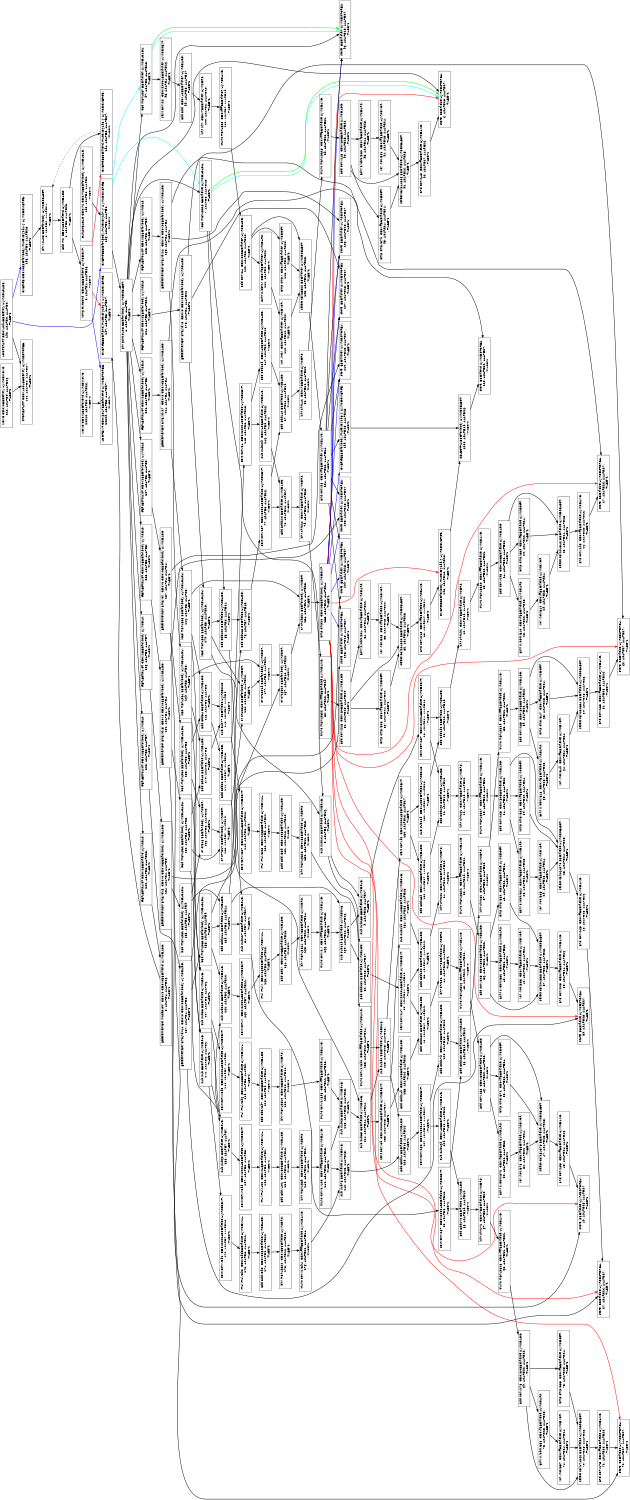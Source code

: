 digraph Region_18 {
	graph [ nslimit = "1000.0",
	orientation = landscape,
		center = true,
	page = "8.5,11",
	compound=true,
	size = "10,7.5" ] ;
"Op_192" [ fontname = "Helvetica" shape = box, color = black,  label = " LOOPSTART C=0x4094BB=entry HyIns=LOADB,
192, ASAP=0, ALAP=0,
, TILE=-1"]
"Op_211" [ fontname = "Helvetica" shape = box, color = black,  label = " STORESTART C=0x4094BB=entry HyIns=STOREB,
211, ASAP=1, ALAP=27,
, TILE=-1"]
"Op_212" [ fontname = "Helvetica" shape = box, color = black,  label = " MOVC C=0x0BB=entry HyIns=MOVC,
212, ASAP=0, ALAP=26,
, TILE=-1"]
"Op_0" [ fontname = "Helvetica" shape = box, color = black,  label = " phi i.0405 BB=for.body HyIns=SELECT,
0, ASAP=2, ALAP=24,
, TILE=-1"]
"Op_4" [ fontname = "Helvetica" shape = box, color = black,  label = " phi pSrc.0403 BB=for.body HyIns=SELECT,
4, ASAP=2, ALAP=2,
, TILE=-1"]
"Op_114" [ fontname = "Helvetica" shape = box, color = black,  label = " getelementptr arrayidx17  C=0x0 C=0x0BB=for.body HyIns=ADD,
114, ASAP=4, ALAP=4,
, TILE=-1"]
"Op_116" [ fontname = "Helvetica" shape = box, color = black,  label = " load manupa6 BB=for.body HyIns=LOADH,
116, ASAP=5, ALAP=5,
, TILE=-1"]
"Op_193" [ fontname = "Helvetica" shape = box, color = black,  label = " CMERGE C=0x0BB=for.body,mutex={194,} HyIns=CMERGE,
193, ASAP=1, ALAP=23,
, TILE=-1"]
"Op_195" [ fontname = "Helvetica" shape = box, color = black,  label = " OutLoopLOAD C=0x-1 C=0x-1BB=for.body HyIns=LOAD,
195, ASAP=0, ALAP=0,
, TILE=-1"]
"Op_196" [ fontname = "Helvetica" shape = box, color = black,  label = " CMERGEBB=for.body,mutex={197,} HyIns=CMERGE,
196, ASAP=1, ALAP=1,
, TILE=-1"]
"Op_198" [ fontname = "Helvetica" shape = box, color = black,  label = " CMERGEBB=for.body,mutex={199,} HyIns=CMERGE,
198, ASAP=18, ALAP=25,
, TILE=-1"]
"Op_199" [ fontname = "Helvetica" shape = box, color = black,  label = " CMERGEBB=for.body,mutex={198,} HyIns=CMERGE,
199, ASAP=13, ALAP=25,
, TILE=-1"]
"Op_154" [ fontname = "Helvetica" shape = box, color = black,  label = " or or19321 BB=for.body HyIns=OR,
154, ASAP=11, ALAP=23,
, TILE=-1"]
"Op_155" [ fontname = "Helvetica" shape = box, color = black,  label = " icmp cmp20  C=0x0BB=for.body HyIns=CMP,
155, ASAP=12, ALAP=24,
, TILE=-1"]
"Op_157" [ fontname = "Helvetica" shape = box, color = black,  label = " getelementptr arrayidx14  C=0x0 C=0x0BB=for.body HyIns=ADD,
157, ASAP=4, ALAP=8,
, TILE=-1"]
"Op_158" [ fontname = "Helvetica" shape = box, color = black,  label = " load manupa5 BB=for.body HyIns=LOADH,
158, ASAP=5, ALAP=9,
, TILE=-1"]
"Op_167" [ fontname = "Helvetica" shape = box, color = black,  label = " or or16320 BB=for.body HyIns=OR,
167, ASAP=10, ALAP=22,
, TILE=-1"]
"Op_168" [ fontname = "Helvetica" shape = box, color = black,  label = " getelementptr arrayidx11  C=0x0 C=0x0BB=for.body HyIns=ADD,
168, ASAP=4, ALAP=4,
, TILE=-1"]
"Op_169" [ fontname = "Helvetica" shape = box, color = black,  label = " load manupa4 BB=for.body HyIns=LOADH,
169, ASAP=5, ALAP=5,
, TILE=-1"]
"Op_177" [ fontname = "Helvetica" shape = box, color = black,  label = " or or13319 BB=for.body HyIns=OR,
177, ASAP=9, ALAP=21,
, TILE=-1"]
"Op_178" [ fontname = "Helvetica" shape = box, color = black,  label = " getelementptr arrayidx8  C=0x0 C=0x0BB=for.body HyIns=ADD,
178, ASAP=4, ALAP=12,
, TILE=-1"]
"Op_179" [ fontname = "Helvetica" shape = box, color = black,  label = " load manupa3 BB=for.body HyIns=LOADH,
179, ASAP=5, ALAP=13,
, TILE=-1"]
"Op_180" [ fontname = "Helvetica" shape = box, color = black,  label = " or or10318 BB=for.body HyIns=OR,
180, ASAP=8, ALAP=20,
, TILE=-1"]
"Op_181" [ fontname = "Helvetica" shape = box, color = black,  label = " getelementptr arrayidx5  C=0x0 C=0x0BB=for.body HyIns=ADD,
181, ASAP=4, ALAP=4,
, TILE=-1"]
"Op_182" [ fontname = "Helvetica" shape = box, color = black,  label = " load manupa2 BB=for.body HyIns=LOADH,
182, ASAP=5, ALAP=5,
, TILE=-1"]
"Op_183" [ fontname = "Helvetica" shape = box, color = black,  label = " or or7317 BB=for.body HyIns=OR,
183, ASAP=7, ALAP=19,
, TILE=-1"]
"Op_184" [ fontname = "Helvetica" shape = box, color = black,  label = " getelementptr arrayidx3  C=0x0 C=0x0BB=for.body HyIns=ADD,
184, ASAP=4, ALAP=8,
, TILE=-1"]
"Op_185" [ fontname = "Helvetica" shape = box, color = black,  label = " load manupa1 BB=for.body HyIns=LOADH,
185, ASAP=5, ALAP=9,
, TILE=-1"]
"Op_186" [ fontname = "Helvetica" shape = box, color = black,  label = " or or316 BB=for.body HyIns=OR,
186, ASAP=6, ALAP=18,
, TILE=-1"]
"Op_187" [ fontname = "Helvetica" shape = box, color = black,  label = " getelementptr arrayidx  C=0x0 C=0x0BB=for.body HyIns=ADD,
187, ASAP=4, ALAP=4,
, TILE=-1"]
"Op_188" [ fontname = "Helvetica" shape = box, color = black,  label = " load manupa0 BB=for.body HyIns=LOADH,
188, ASAP=5, ALAP=5,
, TILE=-1"]
"Op_201" [ fontname = "Helvetica" shape = box, color = black,  label = " GEPLEFTSHIFT C=0x1BB=for.body HyIns=LS,
201, ASAP=3, ALAP=3,
, TILE=-1"]
"Op_202" [ fontname = "Helvetica" shape = box, color = black,  label = " GEPLEFTSHIFT C=0x1BB=for.body HyIns=LS,
202, ASAP=3, ALAP=7,
, TILE=-1"]
"Op_203" [ fontname = "Helvetica" shape = box, color = black,  label = " GEPLEFTSHIFT C=0x1BB=for.body HyIns=LS,
203, ASAP=3, ALAP=3,
, TILE=-1"]
"Op_204" [ fontname = "Helvetica" shape = box, color = black,  label = " GEPLEFTSHIFT C=0x1BB=for.body HyIns=LS,
204, ASAP=3, ALAP=11,
, TILE=-1"]
"Op_205" [ fontname = "Helvetica" shape = box, color = black,  label = " GEPLEFTSHIFT C=0x1BB=for.body HyIns=LS,
205, ASAP=3, ALAP=3,
, TILE=-1"]
"Op_206" [ fontname = "Helvetica" shape = box, color = black,  label = " GEPLEFTSHIFT C=0x1BB=for.body HyIns=LS,
206, ASAP=3, ALAP=7,
, TILE=-1"]
"Op_207" [ fontname = "Helvetica" shape = box, color = black,  label = " GEPLEFTSHIFT C=0x1BB=for.body HyIns=LS,
207, ASAP=3, ALAP=3,
, TILE=-1"]
"Op_1208" [ fontname = "Helvetica" shape = box, color = black,  label = " SELECTPHIBB=for.body HyIns=SELECT,
1208, ASAP=19, ALAP=26,
, TILE=-1"]
"Op_96" [ fontname = "Helvetica" shape = box, color = black,  label = " store  BB=if.then HyIns=STOREH,
96, ASAP=13, ALAP=27,
, TILE=-1"]
"Op_97" [ fontname = "Helvetica" shape = box, color = black,  label = " load manupa7 BB=if.then HyIns=LOADH,
97, ASAP=3, ALAP=15,
, TILE=-1"]
"Op_98" [ fontname = "Helvetica" shape = box, color = black,  label = " sext conv22  C=0x20004BB=if.then HyIns=SEXT,
98, ASAP=4, ALAP=16,
, TILE=-1"]
"Op_99" [ fontname = "Helvetica" shape = box, color = black,  label = " add add  C=0x40BB=if.then HyIns=ADD,
99, ASAP=5, ALAP=17,
, TILE=-1"]
"Op_100" [ fontname = "Helvetica" shape = box, color = black,  label = " lshr shr  C=0x7BB=if.then HyIns=RS,
100, ASAP=6, ALAP=18,
, TILE=-1"]
"Op_101" [ fontname = "Helvetica" shape = box, color = black,  label = " trunc manupa8  C=0xffffBB=if.then HyIns=AND,
101, ASAP=7, ALAP=19,
, TILE=-1"]
"Op_102" [ fontname = "Helvetica" shape = box, color = black,  label = " add conv24  C=0x80BB=if.then HyIns=ADD,
102, ASAP=8, ALAP=20,
, TILE=-1"]
"Op_103" [ fontname = "Helvetica" shape = box, color = black,  label = " select call25322 BB=if.then HyIns=SELECT,
103, ASAP=11, ALAP=23,
, TILE=-1"]
"Op_104" [ fontname = "Helvetica" shape = box, color = black,  label = " and conv26  C=0xffBB=if.then HyIns=AND,
104, ASAP=12, ALAP=24,
, TILE=-1"]
"Op_105" [ fontname = "Helvetica" shape = box, color = black,  label = " store  BB=if.then HyIns=STOREH,
105, ASAP=13, ALAP=27,
, TILE=-1"]
"Op_106" [ fontname = "Helvetica" shape = box, color = black,  label = " store  BB=if.then HyIns=STOREH,
106, ASAP=13, ALAP=27,
, TILE=-1"]
"Op_107" [ fontname = "Helvetica" shape = box, color = black,  label = " store  BB=if.then HyIns=STOREH,
107, ASAP=13, ALAP=27,
, TILE=-1"]
"Op_108" [ fontname = "Helvetica" shape = box, color = black,  label = " store  BB=if.then HyIns=STOREH,
108, ASAP=13, ALAP=27,
, TILE=-1"]
"Op_109" [ fontname = "Helvetica" shape = box, color = black,  label = " store  BB=if.then HyIns=STOREH,
109, ASAP=13, ALAP=27,
, TILE=-1"]
"Op_110" [ fontname = "Helvetica" shape = box, color = black,  label = " store  BB=if.then HyIns=STOREH,
110, ASAP=13, ALAP=27,
, TILE=-1"]
"Op_111" [ fontname = "Helvetica" shape = box, color = black,  label = " ashr s.lobit.i  C=0xfBB=if.then HyIns=ARS,
111, ASAP=9, ALAP=21,
, TILE=-1"]
"Op_112" [ fontname = "Helvetica" shape = box, color = black,  label = " xor .not.i  C=0xffBB=if.then HyIns=XOR,
112, ASAP=10, ALAP=22,
, TILE=-1"]
"Op_113" [ fontname = "Helvetica" shape = box, color = black,  label = " icmp cmp.i  C=0xffBB=if.then HyIns=CGT,
113, ASAP=9, ALAP=22,
, TILE=-1"]
"Op_6" [ fontname = "Helvetica" shape = box, color = black,  label = " store  BB=if.else HyIns=STOREH,
6, ASAP=18, ALAP=27,
, TILE=-1"]
"Op_7" [ fontname = "Helvetica" shape = box, color = black,  label = " load manupa13 BB=if.else HyIns=LOADH,
7, ASAP=3, ALAP=13,
, TILE=-1"]
"Op_8" [ fontname = "Helvetica" shape = box, color = black,  label = " sub sub104 BB=if.else HyIns=SUB,
8, ASAP=6, ALAP=16,
, TILE=-1"]
"Op_9" [ fontname = "Helvetica" shape = box, color = black,  label = " sub sub135 BB=if.else HyIns=SUB,
9, ASAP=13, ALAP=17,
, TILE=-1"]
"Op_10" [ fontname = "Helvetica" shape = box, color = black,  label = " sext conv157  C=0x20004BB=if.else HyIns=SEXT,
10, ASAP=14, ALAP=18,
, TILE=-1"]
"Op_11" [ fontname = "Helvetica" shape = box, color = black,  label = " add add190 BB=if.else HyIns=ADD,
11, ASAP=18, ALAP=19,
, TILE=-1"]
"Op_12" [ fontname = "Helvetica" shape = box, color = black,  label = " lshr shr191  C=0x7BB=if.else HyIns=RS,
12, ASAP=19, ALAP=20,
, TILE=-1"]
"Op_13" [ fontname = "Helvetica" shape = box, color = black,  label = " trunc manupa20  C=0xffffBB=if.else HyIns=AND,
13, ASAP=20, ALAP=21,
, TILE=-1"]
"Op_14" [ fontname = "Helvetica" shape = box, color = black,  label = " add conv193  C=0x80BB=if.else HyIns=ADD,
14, ASAP=21, ALAP=22,
, TILE=-1"]
"Op_15" [ fontname = "Helvetica" shape = box, color = black,  label = " select call194346 BB=if.else HyIns=SELECT,
15, ASAP=24, ALAP=25,
, TILE=-1"]
"Op_16" [ fontname = "Helvetica" shape = box, color = black,  label = " and conv195  C=0xffBB=if.else HyIns=AND,
16, ASAP=25, ALAP=26,
, TILE=-1"]
"Op_17" [ fontname = "Helvetica" shape = box, color = black,  label = " store  BB=if.else HyIns=STOREH,
17, ASAP=26, ALAP=27,
, TILE=-1"]
"Op_18" [ fontname = "Helvetica" shape = box, color = black,  label = " ashr s.lobit.i340  C=0xfBB=if.else HyIns=ARS,
18, ASAP=22, ALAP=23,
, TILE=-1"]
"Op_19" [ fontname = "Helvetica" shape = box, color = black,  label = " xor .not.i341  C=0xffBB=if.else HyIns=XOR,
19, ASAP=23, ALAP=24,
, TILE=-1"]
"Op_20" [ fontname = "Helvetica" shape = box, color = black,  label = " icmp cmp.i339  C=0xffBB=if.else HyIns=CGT,
20, ASAP=22, ALAP=24,
, TILE=-1"]
"Op_40" [ fontname = "Helvetica" shape = box, color = black,  label = " ashr s.lobit.i332  C=0xfBB=if.else HyIns=ARS,
40, ASAP=21, ALAP=23,
, TILE=-1"]
"Op_21" [ fontname = "Helvetica" shape = box, color = black,  label = " add add160 BB=if.else HyIns=ADD,
21, ASAP=18, ALAP=19,
, TILE=-1"]
"Op_22" [ fontname = "Helvetica" shape = box, color = black,  label = " lshr shr161  C=0x7BB=if.else HyIns=RS,
22, ASAP=19, ALAP=20,
, TILE=-1"]
"Op_23" [ fontname = "Helvetica" shape = box, color = black,  label = " trunc manupa17  C=0xffffBB=if.else HyIns=AND,
23, ASAP=20, ALAP=21,
, TILE=-1"]
"Op_24" [ fontname = "Helvetica" shape = box, color = black,  label = " add conv163  C=0x80BB=if.else HyIns=ADD,
24, ASAP=21, ALAP=22,
, TILE=-1"]
"Op_25" [ fontname = "Helvetica" shape = box, color = black,  label = " select call164370 BB=if.else HyIns=SELECT,
25, ASAP=24, ALAP=25,
, TILE=-1"]
"Op_26" [ fontname = "Helvetica" shape = box, color = black,  label = " and conv165  C=0xffBB=if.else HyIns=AND,
26, ASAP=25, ALAP=26,
, TILE=-1"]
"Op_27" [ fontname = "Helvetica" shape = box, color = black,  label = " store  BB=if.else HyIns=STOREH,
27, ASAP=26, ALAP=27,
, TILE=-1"]
"Op_28" [ fontname = "Helvetica" shape = box, color = black,  label = " ashr s.lobit.i364  C=0xfBB=if.else HyIns=ARS,
28, ASAP=22, ALAP=23,
, TILE=-1"]
"Op_29" [ fontname = "Helvetica" shape = box, color = black,  label = " xor .not.i365  C=0xffBB=if.else HyIns=XOR,
29, ASAP=23, ALAP=24,
, TILE=-1"]
"Op_30" [ fontname = "Helvetica" shape = box, color = black,  label = " icmp cmp.i363  C=0xffBB=if.else HyIns=CGT,
30, ASAP=22, ALAP=24,
, TILE=-1"]
"Op_31" [ fontname = "Helvetica" shape = box, color = black,  label = " add add131 BB=if.else HyIns=ADD,
31, ASAP=13, ALAP=17,
, TILE=-1"]
"Op_32" [ fontname = "Helvetica" shape = box, color = black,  label = " sext conv147  C=0x20004BB=if.else HyIns=SEXT,
32, ASAP=14, ALAP=18,
, TILE=-1"]
"Op_33" [ fontname = "Helvetica" shape = box, color = black,  label = " add add200 BB=if.else HyIns=ADD,
33, ASAP=17, ALAP=19,
, TILE=-1"]
"Op_34" [ fontname = "Helvetica" shape = box, color = black,  label = " lshr shr201  C=0x7BB=if.else HyIns=RS,
34, ASAP=18, ALAP=20,
, TILE=-1"]
"Op_35" [ fontname = "Helvetica" shape = box, color = black,  label = " trunc manupa21  C=0xffffBB=if.else HyIns=AND,
35, ASAP=19, ALAP=21,
, TILE=-1"]
"Op_36" [ fontname = "Helvetica" shape = box, color = black,  label = " add conv203  C=0x80BB=if.else HyIns=ADD,
36, ASAP=20, ALAP=22,
, TILE=-1"]
"Op_37" [ fontname = "Helvetica" shape = box, color = black,  label = " select call204338 BB=if.else HyIns=SELECT,
37, ASAP=23, ALAP=25,
, TILE=-1"]
"Op_38" [ fontname = "Helvetica" shape = box, color = black,  label = " and conv205  C=0xffBB=if.else HyIns=AND,
38, ASAP=24, ALAP=26,
, TILE=-1"]
"Op_39" [ fontname = "Helvetica" shape = box, color = black,  label = " store  BB=if.else HyIns=STOREH,
39, ASAP=25, ALAP=27,
, TILE=-1"]
"Op_66" [ fontname = "Helvetica" shape = box, color = black,  label = " add add170 BB=if.else HyIns=ADD,
66, ASAP=19, ALAP=19,
, TILE=-1"]
"Op_67" [ fontname = "Helvetica" shape = box, color = black,  label = " lshr shr171  C=0x7BB=if.else HyIns=RS,
67, ASAP=20, ALAP=20,
, TILE=-1"]
"Op_68" [ fontname = "Helvetica" shape = box, color = black,  label = " trunc manupa18  C=0xffffBB=if.else HyIns=AND,
68, ASAP=21, ALAP=21,
, TILE=-1"]
"Op_41" [ fontname = "Helvetica" shape = box, color = black,  label = " xor .not.i333  C=0xffBB=if.else HyIns=XOR,
41, ASAP=22, ALAP=24,
, TILE=-1"]
"Op_42" [ fontname = "Helvetica" shape = box, color = black,  label = " icmp cmp.i331  C=0xffBB=if.else HyIns=CGT,
42, ASAP=21, ALAP=24,
, TILE=-1"]
"Op_43" [ fontname = "Helvetica" shape = box, color = black,  label = " add add150 BB=if.else HyIns=ADD,
43, ASAP=17, ALAP=19,
, TILE=-1"]
"Op_44" [ fontname = "Helvetica" shape = box, color = black,  label = " lshr shr151  C=0x7BB=if.else HyIns=RS,
44, ASAP=18, ALAP=20,
, TILE=-1"]
"Op_45" [ fontname = "Helvetica" shape = box, color = black,  label = " trunc manupa16  C=0xffffBB=if.else HyIns=AND,
45, ASAP=19, ALAP=21,
, TILE=-1"]
"Op_46" [ fontname = "Helvetica" shape = box, color = black,  label = " add conv153  C=0x80BB=if.else HyIns=ADD,
46, ASAP=20, ALAP=22,
, TILE=-1"]
"Op_47" [ fontname = "Helvetica" shape = box, color = black,  label = " select call154378 BB=if.else HyIns=SELECT,
47, ASAP=23, ALAP=25,
, TILE=-1"]
"Op_48" [ fontname = "Helvetica" shape = box, color = black,  label = " and conv155  C=0xffBB=if.else HyIns=AND,
48, ASAP=24, ALAP=26,
, TILE=-1"]
"Op_49" [ fontname = "Helvetica" shape = box, color = black,  label = " store  BB=if.else HyIns=STOREH,
49, ASAP=25, ALAP=27,
, TILE=-1"]
"Op_50" [ fontname = "Helvetica" shape = box, color = black,  label = " ashr s.lobit.i372  C=0xfBB=if.else HyIns=ARS,
50, ASAP=21, ALAP=23,
, TILE=-1"]
"Op_51" [ fontname = "Helvetica" shape = box, color = black,  label = " xor .not.i373  C=0xffBB=if.else HyIns=XOR,
51, ASAP=22, ALAP=24,
, TILE=-1"]
"Op_52" [ fontname = "Helvetica" shape = box, color = black,  label = " icmp cmp.i371  C=0xffBB=if.else HyIns=CGT,
52, ASAP=21, ALAP=24,
, TILE=-1"]
"Op_53" [ fontname = "Helvetica" shape = box, color = black,  label = " add add100 BB=if.else HyIns=ADD,
53, ASAP=6, ALAP=14,
, TILE=-1"]
"Op_54" [ fontname = "Helvetica" shape = box, color = black,  label = " sub sub127 BB=if.else HyIns=SUB,
54, ASAP=7, ALAP=17,
, TILE=-1"]
"Op_55" [ fontname = "Helvetica" shape = box, color = black,  label = " sext conv167  C=0x20004BB=if.else HyIns=SEXT,
55, ASAP=8, ALAP=18,
, TILE=-1"]
"Op_56" [ fontname = "Helvetica" shape = box, color = black,  label = " add add180 BB=if.else HyIns=ADD,
56, ASAP=19, ALAP=19,
, TILE=-1"]
"Op_57" [ fontname = "Helvetica" shape = box, color = black,  label = " lshr shr181  C=0x7BB=if.else HyIns=RS,
57, ASAP=20, ALAP=20,
, TILE=-1"]
"Op_58" [ fontname = "Helvetica" shape = box, color = black,  label = " trunc manupa19  C=0xffffBB=if.else HyIns=AND,
58, ASAP=21, ALAP=21,
, TILE=-1"]
"Op_59" [ fontname = "Helvetica" shape = box, color = black,  label = " add conv183  C=0x80BB=if.else HyIns=ADD,
59, ASAP=22, ALAP=22,
, TILE=-1"]
"Op_60" [ fontname = "Helvetica" shape = box, color = black,  label = " select call184354 BB=if.else HyIns=SELECT,
60, ASAP=25, ALAP=25,
, TILE=-1"]
"Op_61" [ fontname = "Helvetica" shape = box, color = black,  label = " and conv185  C=0xffBB=if.else HyIns=AND,
61, ASAP=26, ALAP=26,
, TILE=-1"]
"Op_62" [ fontname = "Helvetica" shape = box, color = black,  label = " store  BB=if.else HyIns=STOREH,
62, ASAP=27, ALAP=27,
, TILE=-1"]
"Op_63" [ fontname = "Helvetica" shape = box, color = black,  label = " ashr s.lobit.i348  C=0xfBB=if.else HyIns=ARS,
63, ASAP=23, ALAP=23,
, TILE=-1"]
"Op_64" [ fontname = "Helvetica" shape = box, color = black,  label = " xor .not.i349  C=0xffBB=if.else HyIns=XOR,
64, ASAP=24, ALAP=24,
, TILE=-1"]
"Op_65" [ fontname = "Helvetica" shape = box, color = black,  label = " icmp cmp.i347  C=0xffBB=if.else HyIns=CGT,
65, ASAP=23, ALAP=24,
, TILE=-1"]
"Op_117" [ fontname = "Helvetica" shape = box, color = black,  label = " sub sub58 BB=if.else HyIns=SUB,
117, ASAP=6, ALAP=6,
, TILE=-1"]
"Op_118" [ fontname = "Helvetica" shape = box, color = black,  label = " sext conv.i395  C=0x20004BB=if.else HyIns=SEXT,
118, ASAP=7, ALAP=8,
, TILE=-1"]
"Op_119" [ fontname = "Helvetica" shape = box, color = black,  label = " mul mul.i396  C=0x115BB=if.else HyIns=MUL,
119, ASAP=8, ALAP=9,
, TILE=-1"]
"Op_69" [ fontname = "Helvetica" shape = box, color = black,  label = " add conv173  C=0x80BB=if.else HyIns=ADD,
69, ASAP=22, ALAP=22,
, TILE=-1"]
"Op_70" [ fontname = "Helvetica" shape = box, color = black,  label = " select call174362 BB=if.else HyIns=SELECT,
70, ASAP=25, ALAP=25,
, TILE=-1"]
"Op_71" [ fontname = "Helvetica" shape = box, color = black,  label = " and conv175  C=0xffBB=if.else HyIns=AND,
71, ASAP=26, ALAP=26,
, TILE=-1"]
"Op_72" [ fontname = "Helvetica" shape = box, color = black,  label = " store  BB=if.else HyIns=STOREH,
72, ASAP=27, ALAP=27,
, TILE=-1"]
"Op_73" [ fontname = "Helvetica" shape = box, color = black,  label = " ashr s.lobit.i356  C=0xfBB=if.else HyIns=ARS,
73, ASAP=23, ALAP=23,
, TILE=-1"]
"Op_74" [ fontname = "Helvetica" shape = box, color = black,  label = " xor .not.i357  C=0xffBB=if.else HyIns=XOR,
74, ASAP=24, ALAP=24,
, TILE=-1"]
"Op_75" [ fontname = "Helvetica" shape = box, color = black,  label = " icmp cmp.i355  C=0xffBB=if.else HyIns=CGT,
75, ASAP=23, ALAP=24,
, TILE=-1"]
"Op_76" [ fontname = "Helvetica" shape = box, color = black,  label = " add add123 BB=if.else HyIns=ADD,
76, ASAP=7, ALAP=15,
, TILE=-1"]
"Op_77" [ fontname = "Helvetica" shape = box, color = black,  label = " sext conv137  C=0x20004BB=if.else HyIns=SEXT,
77, ASAP=8, ALAP=16,
, TILE=-1"]
"Op_78" [ fontname = "Helvetica" shape = box, color = black,  label = " add add210 BB=if.else HyIns=ADD,
78, ASAP=10, ALAP=17,
, TILE=-1"]
"Op_79" [ fontname = "Helvetica" shape = box, color = black,  label = " lshr shr211  C=0x7BB=if.else HyIns=RS,
79, ASAP=11, ALAP=18,
, TILE=-1"]
"Op_80" [ fontname = "Helvetica" shape = box, color = black,  label = " trunc manupa22  C=0xffffBB=if.else HyIns=AND,
80, ASAP=12, ALAP=19,
, TILE=-1"]
"Op_81" [ fontname = "Helvetica" shape = box, color = black,  label = " add conv213  C=0x80BB=if.else HyIns=ADD,
81, ASAP=13, ALAP=20,
, TILE=-1"]
"Op_82" [ fontname = "Helvetica" shape = box, color = black,  label = " select call214330 BB=if.else HyIns=SELECT,
82, ASAP=16, ALAP=23,
, TILE=-1"]
"Op_83" [ fontname = "Helvetica" shape = box, color = black,  label = " and conv215  C=0xffBB=if.else HyIns=AND,
83, ASAP=17, ALAP=24,
, TILE=-1"]
"Op_84" [ fontname = "Helvetica" shape = box, color = black,  label = " ashr s.lobit.i324  C=0xfBB=if.else HyIns=ARS,
84, ASAP=14, ALAP=21,
, TILE=-1"]
"Op_85" [ fontname = "Helvetica" shape = box, color = black,  label = " xor .not.i325  C=0xffBB=if.else HyIns=XOR,
85, ASAP=15, ALAP=22,
, TILE=-1"]
"Op_86" [ fontname = "Helvetica" shape = box, color = black,  label = " icmp cmp.i323  C=0xffBB=if.else HyIns=CGT,
86, ASAP=14, ALAP=22,
, TILE=-1"]
"Op_87" [ fontname = "Helvetica" shape = box, color = black,  label = " add add140 BB=if.else HyIns=ADD,
87, ASAP=10, ALAP=19,
, TILE=-1"]
"Op_88" [ fontname = "Helvetica" shape = box, color = black,  label = " lshr shr141  C=0x7BB=if.else HyIns=RS,
88, ASAP=11, ALAP=20,
, TILE=-1"]
"Op_89" [ fontname = "Helvetica" shape = box, color = black,  label = " trunc manupa15  C=0xffffBB=if.else HyIns=AND,
89, ASAP=12, ALAP=21,
, TILE=-1"]
"Op_90" [ fontname = "Helvetica" shape = box, color = black,  label = " add conv143  C=0x80BB=if.else HyIns=ADD,
90, ASAP=13, ALAP=22,
, TILE=-1"]
"Op_91" [ fontname = "Helvetica" shape = box, color = black,  label = " select call144386 BB=if.else HyIns=SELECT,
91, ASAP=16, ALAP=25,
, TILE=-1"]
"Op_92" [ fontname = "Helvetica" shape = box, color = black,  label = " and conv145  C=0xffBB=if.else HyIns=AND,
92, ASAP=17, ALAP=26,
, TILE=-1"]
"Op_93" [ fontname = "Helvetica" shape = box, color = black,  label = " ashr s.lobit.i380  C=0xfBB=if.else HyIns=ARS,
93, ASAP=14, ALAP=23,
, TILE=-1"]
"Op_94" [ fontname = "Helvetica" shape = box, color = black,  label = " xor .not.i381  C=0xffBB=if.else HyIns=XOR,
94, ASAP=15, ALAP=24,
, TILE=-1"]
"Op_95" [ fontname = "Helvetica" shape = box, color = black,  label = " icmp cmp.i379  C=0xffBB=if.else HyIns=CGT,
95, ASAP=14, ALAP=24,
, TILE=-1"]
"Op_120" [ fontname = "Helvetica" shape = box, color = black,  label = " add add.i397  C=0x80BB=if.else HyIns=ADD,
120, ASAP=9, ALAP=10,
, TILE=-1"]
"Op_121" [ fontname = "Helvetica" shape = box, color = black,  label = " lshr manupa10  C=0x8BB=if.else HyIns=RS,
121, ASAP=10, ALAP=11,
, TILE=-1"]
"Op_122" [ fontname = "Helvetica" shape = box, color = black,  label = " trunc conv1.i398  C=0xffffBB=if.else HyIns=AND,
122, ASAP=11, ALAP=12,
, TILE=-1"]
"Op_123" [ fontname = "Helvetica" shape = box, color = black,  label = " sub sub68 BB=if.else HyIns=SUB,
123, ASAP=13, ALAP=13,
, TILE=-1"]
"Op_124" [ fontname = "Helvetica" shape = box, color = black,  label = " sub sub85 BB=if.else HyIns=SUB,
124, ASAP=14, ALAP=14,
, TILE=-1"]
"Op_125" [ fontname = "Helvetica" shape = box, color = black,  label = " sub sub90 BB=if.else HyIns=SUB,
125, ASAP=15, ALAP=15,
, TILE=-1"]
"Op_126" [ fontname = "Helvetica" shape = box, color = black,  label = " add add94 BB=if.else HyIns=ADD,
126, ASAP=16, ALAP=16,
, TILE=-1"]
"Op_127" [ fontname = "Helvetica" shape = box, color = black,  label = " sext conv168  C=0x20004BB=if.else HyIns=SEXT,
127, ASAP=17, ALAP=17,
, TILE=-1"]
"Op_128" [ fontname = "Helvetica" shape = box, color = black,  label = " add add179  C=0x40BB=if.else HyIns=ADD,
128, ASAP=18, ALAP=18,
, TILE=-1"]
"Op_129" [ fontname = "Helvetica" shape = box, color = black,  label = " sub sub169  C=0x40BB=if.else HyIns=SUB,
129, ASAP=18, ALAP=18,
, TILE=-1"]
"Op_130" [ fontname = "Helvetica" shape = box, color = black,  label = " sext conv92  C=0x20004BB=if.else HyIns=SEXT,
130, ASAP=16, ALAP=17,
, TILE=-1"]
"Op_131" [ fontname = "Helvetica" shape = box, color = black,  label = " sub sub189  C=0x40BB=if.else HyIns=SUB,
131, ASAP=17, ALAP=18,
, TILE=-1"]
"Op_132" [ fontname = "Helvetica" shape = box, color = black,  label = " add add159  C=0x40BB=if.else HyIns=ADD,
132, ASAP=17, ALAP=18,
, TILE=-1"]
"Op_133" [ fontname = "Helvetica" shape = box, color = black,  label = " sext conv89  C=0x20004BB=if.else HyIns=SEXT,
133, ASAP=15, ALAP=17,
, TILE=-1"]
"Op_134" [ fontname = "Helvetica" shape = box, color = black,  label = " sub sub199  C=0x40BB=if.else HyIns=SUB,
134, ASAP=16, ALAP=18,
, TILE=-1"]
"Op_135" [ fontname = "Helvetica" shape = box, color = black,  label = " add add149  C=0x40BB=if.else HyIns=ADD,
135, ASAP=16, ALAP=18,
, TILE=-1"]
"Op_136" [ fontname = "Helvetica" shape = box, color = black,  label = " sub sub62 BB=if.else HyIns=SUB,
136, ASAP=7, ALAP=7,
, TILE=-1"]
"Op_137" [ fontname = "Helvetica" shape = box, color = black,  label = " sext conv.i399  C=0x20004BB=if.else HyIns=SEXT,
137, ASAP=8, ALAP=8,
, TILE=-1"]
"Op_138" [ fontname = "Helvetica" shape = box, color = black,  label = " mul mul.i400  C=0xc4BB=if.else HyIns=MUL,
138, ASAP=9, ALAP=9,
, TILE=-1"]
"Op_139" [ fontname = "Helvetica" shape = box, color = black,  label = " add add.i401  C=0x80BB=if.else HyIns=ADD,
139, ASAP=10, ALAP=10,
, TILE=-1"]
"Op_140" [ fontname = "Helvetica" shape = box, color = black,  label = " lshr manupa9  C=0x8BB=if.else HyIns=RS,
140, ASAP=11, ALAP=11,
, TILE=-1"]
"Op_141" [ fontname = "Helvetica" shape = box, color = black,  label = " trunc conv1.i402  C=0xffffBB=if.else HyIns=AND,
141, ASAP=12, ALAP=12,
, TILE=-1"]
"Op_142" [ fontname = "Helvetica" shape = box, color = black,  label = " sub sub73 BB=if.else HyIns=SUB,
142, ASAP=13, ALAP=15,
, TILE=-1"]
"Op_143" [ fontname = "Helvetica" shape = box, color = black,  label = " add add54 BB=if.else HyIns=ADD,
143, ASAP=6, ALAP=8,
, TILE=-1"]
"Op_144" [ fontname = "Helvetica" shape = box, color = black,  label = " add add81 BB=if.else HyIns=ADD,
144, ASAP=7, ALAP=13,
, TILE=-1"]
"Op_145" [ fontname = "Helvetica" shape = box, color = black,  label = " sext conv84  C=0x20004BB=if.else HyIns=SEXT,
145, ASAP=8, ALAP=15,
, TILE=-1"]
"Op_146" [ fontname = "Helvetica" shape = box, color = black,  label = " sub sub209  C=0x40BB=if.else HyIns=SUB,
146, ASAP=9, ALAP=16,
, TILE=-1"]
"Op_147" [ fontname = "Helvetica" shape = box, color = black,  label = " add add139  C=0x40BB=if.else HyIns=ADD,
147, ASAP=9, ALAP=18,
, TILE=-1"]
"Op_148" [ fontname = "Helvetica" shape = box, color = black,  label = " sub sub77 BB=if.else HyIns=SUB,
148, ASAP=7, ALAP=9,
, TILE=-1"]
"Op_149" [ fontname = "Helvetica" shape = box, color = black,  label = " sext conv.i387  C=0x20004BB=if.else HyIns=SEXT,
149, ASAP=8, ALAP=10,
, TILE=-1"]
"Op_150" [ fontname = "Helvetica" shape = box, color = black,  label = " mul mul.i388  C=0x16aBB=if.else HyIns=MUL,
150, ASAP=9, ALAP=11,
, TILE=-1"]
"Op_151" [ fontname = "Helvetica" shape = box, color = black,  label = " add add.i389  C=0x80BB=if.else HyIns=ADD,
151, ASAP=10, ALAP=12,
, TILE=-1"]
"Op_152" [ fontname = "Helvetica" shape = box, color = black,  label = " lshr manupa12  C=0x8BB=if.else HyIns=RS,
152, ASAP=11, ALAP=13,
, TILE=-1"]
"Op_153" [ fontname = "Helvetica" shape = box, color = black,  label = " trunc conv1.i390  C=0xffffBB=if.else HyIns=AND,
153, ASAP=12, ALAP=14,
, TILE=-1"]
"Op_159" [ fontname = "Helvetica" shape = box, color = black,  label = " add add114 BB=if.else HyIns=ADD,
159, ASAP=6, ALAP=14,
, TILE=-1"]
"Op_160" [ fontname = "Helvetica" shape = box, color = black,  label = " sub sub119 BB=if.else HyIns=SUB,
160, ASAP=12, ALAP=16,
, TILE=-1"]
"Op_161" [ fontname = "Helvetica" shape = box, color = black,  label = " sub sub110 BB=if.else HyIns=SUB,
161, ASAP=6, ALAP=10,
, TILE=-1"]
"Op_162" [ fontname = "Helvetica" shape = box, color = black,  label = " sext conv.i  C=0x20004BB=if.else HyIns=SEXT,
162, ASAP=7, ALAP=11,
, TILE=-1"]
"Op_163" [ fontname = "Helvetica" shape = box, color = black,  label = " mul mul.i  C=0x16aBB=if.else HyIns=MUL,
163, ASAP=8, ALAP=12,
, TILE=-1"]
"Op_164" [ fontname = "Helvetica" shape = box, color = black,  label = " add add.i  C=0x80BB=if.else HyIns=ADD,
164, ASAP=9, ALAP=13,
, TILE=-1"]
"Op_165" [ fontname = "Helvetica" shape = box, color = black,  label = " lshr manupa14  C=0x8BB=if.else HyIns=RS,
165, ASAP=10, ALAP=14,
, TILE=-1"]
"Op_166" [ fontname = "Helvetica" shape = box, color = black,  label = " trunc conv1.i  C=0xffffBB=if.else HyIns=AND,
166, ASAP=11, ALAP=15,
, TILE=-1"]
"Op_170" [ fontname = "Helvetica" shape = box, color = black,  label = " add add48 BB=if.else HyIns=ADD,
170, ASAP=6, ALAP=8,
, TILE=-1"]
"Op_171" [ fontname = "Helvetica" shape = box, color = black,  label = " sub sub BB=if.else HyIns=SUB,
171, ASAP=6, ALAP=6,
, TILE=-1"]
"Op_172" [ fontname = "Helvetica" shape = box, color = black,  label = " sext conv.i391  C=0x20004BB=if.else HyIns=SEXT,
172, ASAP=7, ALAP=10,
, TILE=-1"]
"Op_173" [ fontname = "Helvetica" shape = box, color = black,  label = " mul mul.i392  C=0x29dBB=if.else HyIns=MUL,
173, ASAP=8, ALAP=11,
, TILE=-1"]
"Op_174" [ fontname = "Helvetica" shape = box, color = black,  label = " add add.i393  C=0x80BB=if.else HyIns=ADD,
174, ASAP=9, ALAP=12,
, TILE=-1"]
"Op_175" [ fontname = "Helvetica" shape = box, color = black,  label = " lshr manupa11  C=0x8BB=if.else HyIns=RS,
175, ASAP=10, ALAP=13,
, TILE=-1"]
"Op_176" [ fontname = "Helvetica" shape = box, color = black,  label = " trunc conv1.i394  C=0xffffBB=if.else HyIns=AND,
176, ASAP=11, ALAP=14,
, TILE=-1"]
"Op_1" [ fontname = "Helvetica" shape = box, color = black,  label = " add inc  C=0x1BB=if.end HyIns=ADD,
1, ASAP=3, ALAP=25,
, TILE=-1"]
"Op_2" [ fontname = "Helvetica" shape = box, color = black,  label = " icmp exitcond  C=0x8BB=if.end HyIns=CMP,
2, ASAP=4, ALAP=26,
, TILE=-1"]
"Op_5" [ fontname = "Helvetica" shape = box, color = black,  label = " getelementptr incdec.ptr  C=0x0 C=0x0BB=if.end HyIns=ADD,
5, ASAP=4, ALAP=26,
, TILE=-1"]
"Op_115" [ fontname = "Helvetica" shape = box, color = black,  label = " store  BB=if.end HyIns=STOREH,
115, ASAP=20, ALAP=27,
, TILE=-1"]
"Op_194" [ fontname = "Helvetica" shape = box, color = black,  label = " CMERGEBB=if.end,mutex={193,} HyIns=CMERGE,
194, ASAP=5, ALAP=27,
, TILE=-1"]
"Op_197" [ fontname = "Helvetica" shape = box, color = black,  label = " CMERGEBB=if.end,mutex={196,} HyIns=CMERGE,
197, ASAP=5, ALAP=27,
, TILE=-1"]
"Op_200" [ fontname = "Helvetica" shape = box, color = black,  label = " GEPLEFTSHIFT C=0x1BB=if.end HyIns=LS,
200, ASAP=3, ALAP=25,
, TILE=-1"]
"Op_20209" [ fontname = "Helvetica" shape = box, color = black,  label = " LOOPEXIT C=0x2047BB=for.end HyIns=STOREB,
20209, ASAP=5, ALAP=27,
, TILE=-1"]
"Op_20210" [ fontname = "Helvetica" shape = box, color = black,  label = " MOVC C=0x1BB=for.end HyIns=MOVC,
20210, ASAP=0, ALAP=26,
, TILE=-1"]
"Op_0" -> "Op_1" [style = bold, color = black];
"Op_1" -> "Op_2" [style = bold, color = black];
"Op_1" -> "Op_194" [style = bold, color = black];
"Op_2" -> "Op_194" [style = bold, color = red];
"Op_2" -> "Op_197" [style = bold, color = red];
"Op_2" -> "Op_20209" [style = bold, color = blue];
"Op_4" -> "Op_6" [style = bold, color = black];
"Op_4" -> "Op_7" [style = bold, color = black];
"Op_4" -> "Op_96" [style = bold, color = black];
"Op_4" -> "Op_97" [style = bold, color = black];
"Op_4" -> "Op_200" [style = bold, color = black];
"Op_4" -> "Op_201" [style = bold, color = black];
"Op_4" -> "Op_202" [style = bold, color = black];
"Op_4" -> "Op_203" [style = bold, color = black];
"Op_4" -> "Op_204" [style = bold, color = black];
"Op_4" -> "Op_205" [style = bold, color = black];
"Op_4" -> "Op_206" [style = bold, color = black];
"Op_4" -> "Op_207" [style = bold, color = black];
"Op_5" -> "Op_197" [style = bold, color = black];
"Op_7" -> "Op_8" [style = bold, color = black];
"Op_7" -> "Op_53" [style = bold, color = black];
"Op_7" -> "Op_6" [style = bold, color = cyan];
"Op_7" -> "Op_6"[style = bold, color = green];
"Op_8" -> "Op_9" [style = bold, color = black];
"Op_8" -> "Op_31" [style = bold, color = black];
"Op_9" -> "Op_10" [style = bold, color = black];
"Op_10" -> "Op_11" [style = bold, color = black];
"Op_10" -> "Op_21" [style = bold, color = black];
"Op_11" -> "Op_12" [style = bold, color = black];
"Op_12" -> "Op_13" [style = bold, color = black];
"Op_13" -> "Op_14" [style = bold, color = black];
"Op_14" -> "Op_15" [style = bold, color = black];
"Op_14" -> "Op_18" [style = bold, color = black];
"Op_14" -> "Op_20" [style = bold, color = black];
"Op_15" -> "Op_16" [style = bold, color = black];
"Op_16" -> "Op_17" [style = bold, color = black];
"Op_18" -> "Op_19" [style = bold, color = black];
"Op_19" -> "Op_15" [style = bold, color = black];
"Op_20" -> "Op_15" [style = bold, color = black];
"Op_21" -> "Op_22" [style = bold, color = black];
"Op_22" -> "Op_23" [style = bold, color = black];
"Op_23" -> "Op_24" [style = bold, color = black];
"Op_24" -> "Op_25" [style = bold, color = black];
"Op_24" -> "Op_28" [style = bold, color = black];
"Op_24" -> "Op_30" [style = bold, color = black];
"Op_25" -> "Op_26" [style = bold, color = black];
"Op_26" -> "Op_27" [style = bold, color = black];
"Op_28" -> "Op_29" [style = bold, color = black];
"Op_29" -> "Op_25" [style = bold, color = black];
"Op_30" -> "Op_25" [style = bold, color = black];
"Op_31" -> "Op_32" [style = bold, color = black];
"Op_32" -> "Op_33" [style = bold, color = black];
"Op_32" -> "Op_43" [style = bold, color = black];
"Op_33" -> "Op_34" [style = bold, color = black];
"Op_34" -> "Op_35" [style = bold, color = black];
"Op_35" -> "Op_36" [style = bold, color = black];
"Op_36" -> "Op_37" [style = bold, color = black];
"Op_36" -> "Op_40" [style = bold, color = black];
"Op_36" -> "Op_42" [style = bold, color = black];
"Op_37" -> "Op_38" [style = bold, color = black];
"Op_38" -> "Op_39" [style = bold, color = black];
"Op_40" -> "Op_41" [style = bold, color = black];
"Op_41" -> "Op_37" [style = bold, color = black];
"Op_42" -> "Op_37" [style = bold, color = black];
"Op_43" -> "Op_44" [style = bold, color = black];
"Op_44" -> "Op_45" [style = bold, color = black];
"Op_45" -> "Op_46" [style = bold, color = black];
"Op_46" -> "Op_47" [style = bold, color = black];
"Op_46" -> "Op_50" [style = bold, color = black];
"Op_46" -> "Op_52" [style = bold, color = black];
"Op_47" -> "Op_48" [style = bold, color = black];
"Op_48" -> "Op_49" [style = bold, color = black];
"Op_50" -> "Op_51" [style = bold, color = black];
"Op_51" -> "Op_47" [style = bold, color = black];
"Op_52" -> "Op_47" [style = bold, color = black];
"Op_53" -> "Op_54" [style = bold, color = black];
"Op_53" -> "Op_76" [style = bold, color = black];
"Op_54" -> "Op_55" [style = bold, color = black];
"Op_55" -> "Op_56" [style = bold, color = black];
"Op_55" -> "Op_66" [style = bold, color = black];
"Op_56" -> "Op_57" [style = bold, color = black];
"Op_57" -> "Op_58" [style = bold, color = black];
"Op_58" -> "Op_59" [style = bold, color = black];
"Op_59" -> "Op_60" [style = bold, color = black];
"Op_59" -> "Op_63" [style = bold, color = black];
"Op_59" -> "Op_65" [style = bold, color = black];
"Op_60" -> "Op_61" [style = bold, color = black];
"Op_61" -> "Op_62" [style = bold, color = black];
"Op_63" -> "Op_64" [style = bold, color = black];
"Op_64" -> "Op_60" [style = bold, color = black];
"Op_65" -> "Op_60" [style = bold, color = black];
"Op_66" -> "Op_67" [style = bold, color = black];
"Op_67" -> "Op_68" [style = bold, color = black];
"Op_68" -> "Op_69" [style = bold, color = black];
"Op_69" -> "Op_70" [style = bold, color = black];
"Op_69" -> "Op_73" [style = bold, color = black];
"Op_69" -> "Op_75" [style = bold, color = black];
"Op_70" -> "Op_71" [style = bold, color = black];
"Op_71" -> "Op_72" [style = bold, color = black];
"Op_73" -> "Op_74" [style = bold, color = black];
"Op_74" -> "Op_70" [style = bold, color = black];
"Op_75" -> "Op_70" [style = bold, color = black];
"Op_76" -> "Op_77" [style = bold, color = black];
"Op_77" -> "Op_78" [style = bold, color = black];
"Op_77" -> "Op_87" [style = bold, color = black];
"Op_78" -> "Op_79" [style = bold, color = black];
"Op_79" -> "Op_80" [style = bold, color = black];
"Op_80" -> "Op_81" [style = bold, color = black];
"Op_81" -> "Op_82" [style = bold, color = black];
"Op_81" -> "Op_84" [style = bold, color = black];
"Op_81" -> "Op_86" [style = bold, color = black];
"Op_82" -> "Op_83" [style = bold, color = black];
"Op_83" -> "Op_198" [style = bold, color = black];
"Op_84" -> "Op_85" [style = bold, color = black];
"Op_85" -> "Op_82" [style = bold, color = black];
"Op_86" -> "Op_82" [style = bold, color = black];
"Op_87" -> "Op_88" [style = bold, color = black];
"Op_88" -> "Op_89" [style = bold, color = black];
"Op_89" -> "Op_90" [style = bold, color = black];
"Op_90" -> "Op_91" [style = bold, color = black];
"Op_90" -> "Op_93" [style = bold, color = black];
"Op_90" -> "Op_95" [style = bold, color = black];
"Op_91" -> "Op_92" [style = bold, color = black];
"Op_92" -> "Op_6" [style = bold, color = black];
"Op_93" -> "Op_94" [style = bold, color = black];
"Op_94" -> "Op_91" [style = bold, color = black];
"Op_95" -> "Op_91" [style = bold, color = black];
"Op_97" -> "Op_98" [style = bold, color = black];
"Op_97" -> "Op_96" [style = bold, color = cyan];
"Op_97" -> "Op_96"[style = bold, color = green];
"Op_98" -> "Op_99" [style = bold, color = black];
"Op_99" -> "Op_100" [style = bold, color = black];
"Op_100" -> "Op_101" [style = bold, color = black];
"Op_101" -> "Op_102" [style = bold, color = black];
"Op_102" -> "Op_103" [style = bold, color = black];
"Op_102" -> "Op_111" [style = bold, color = black];
"Op_102" -> "Op_113" [style = bold, color = black];
"Op_103" -> "Op_104" [style = bold, color = black];
"Op_104" -> "Op_105" [style = bold, color = black];
"Op_104" -> "Op_106" [style = bold, color = black];
"Op_104" -> "Op_107" [style = bold, color = black];
"Op_104" -> "Op_108" [style = bold, color = black];
"Op_104" -> "Op_109" [style = bold, color = black];
"Op_104" -> "Op_110" [style = bold, color = black];
"Op_104" -> "Op_96" [style = bold, color = black];
"Op_104" -> "Op_199" [style = bold, color = black];
"Op_111" -> "Op_112" [style = bold, color = black];
"Op_112" -> "Op_103" [style = bold, color = black];
"Op_113" -> "Op_103" [style = bold, color = black];
"Op_114" -> "Op_115" [style = bold, color = black];
"Op_114" -> "Op_116" [style = bold, color = black];
"Op_116" -> "Op_117" [style = bold, color = black];
"Op_116" -> "Op_143" [style = bold, color = black];
"Op_116" -> "Op_154" [style = bold, color = black];
"Op_117" -> "Op_118" [style = bold, color = black];
"Op_117" -> "Op_136" [style = bold, color = black];
"Op_118" -> "Op_119" [style = bold, color = black];
"Op_119" -> "Op_120" [style = bold, color = black];
"Op_120" -> "Op_121" [style = bold, color = black];
"Op_121" -> "Op_122" [style = bold, color = black];
"Op_122" -> "Op_123" [style = bold, color = black];
"Op_123" -> "Op_124" [style = bold, color = black];
"Op_124" -> "Op_125" [style = bold, color = black];
"Op_124" -> "Op_133" [style = bold, color = black];
"Op_125" -> "Op_126" [style = bold, color = black];
"Op_125" -> "Op_130" [style = bold, color = black];
"Op_126" -> "Op_127" [style = bold, color = black];
"Op_127" -> "Op_128" [style = bold, color = black];
"Op_127" -> "Op_129" [style = bold, color = black];
"Op_128" -> "Op_56" [style = bold, color = black];
"Op_129" -> "Op_66" [style = bold, color = black];
"Op_130" -> "Op_131" [style = bold, color = black];
"Op_130" -> "Op_132" [style = bold, color = black];
"Op_131" -> "Op_11" [style = bold, color = black];
"Op_132" -> "Op_21" [style = bold, color = black];
"Op_133" -> "Op_134" [style = bold, color = black];
"Op_133" -> "Op_135" [style = bold, color = black];
"Op_134" -> "Op_33" [style = bold, color = black];
"Op_135" -> "Op_43" [style = bold, color = black];
"Op_136" -> "Op_137" [style = bold, color = black];
"Op_137" -> "Op_138" [style = bold, color = black];
"Op_138" -> "Op_139" [style = bold, color = black];
"Op_139" -> "Op_140" [style = bold, color = black];
"Op_140" -> "Op_141" [style = bold, color = black];
"Op_141" -> "Op_142" [style = bold, color = black];
"Op_141" -> "Op_123" [style = bold, color = black];
"Op_142" -> "Op_126" [style = bold, color = black];
"Op_143" -> "Op_144" [style = bold, color = black];
"Op_143" -> "Op_148" [style = bold, color = black];
"Op_144" -> "Op_124" [style = bold, color = black];
"Op_144" -> "Op_145" [style = bold, color = black];
"Op_145" -> "Op_146" [style = bold, color = black];
"Op_145" -> "Op_147" [style = bold, color = black];
"Op_146" -> "Op_78" [style = bold, color = black];
"Op_147" -> "Op_87" [style = bold, color = black];
"Op_148" -> "Op_149" [style = bold, color = black];
"Op_149" -> "Op_150" [style = bold, color = black];
"Op_150" -> "Op_151" [style = bold, color = black];
"Op_151" -> "Op_152" [style = bold, color = black];
"Op_152" -> "Op_153" [style = bold, color = black];
"Op_153" -> "Op_125" [style = bold, color = black];
"Op_154" -> "Op_155" [style = bold, color = black];
"Op_155" -> "Op_96" [style = bold, color = blue];
"Op_155" -> "Op_105" [style = bold, color = blue];
"Op_155" -> "Op_106" [style = bold, color = blue];
"Op_155" -> "Op_107" [style = bold, color = blue];
"Op_155" -> "Op_108" [style = bold, color = blue];
"Op_155" -> "Op_109" [style = bold, color = blue];
"Op_155" -> "Op_110" [style = bold, color = blue];
"Op_155" -> "Op_6" [style = bold, color = red];
"Op_155" -> "Op_17" [style = bold, color = red];
"Op_155" -> "Op_27" [style = bold, color = red];
"Op_155" -> "Op_39" [style = bold, color = red];
"Op_155" -> "Op_49" [style = bold, color = red];
"Op_155" -> "Op_62" [style = bold, color = red];
"Op_155" -> "Op_72" [style = bold, color = red];
"Op_155" -> "Op_198" [style = bold, color = red];
"Op_155" -> "Op_199" [style = bold, color = blue];
"Op_157" -> "Op_39" [style = bold, color = black];
"Op_157" -> "Op_105" [style = bold, color = black];
"Op_157" -> "Op_158" [style = bold, color = black];
"Op_158" -> "Op_159" [style = bold, color = black];
"Op_158" -> "Op_161" [style = bold, color = black];
"Op_158" -> "Op_167" [style = bold, color = black];
"Op_159" -> "Op_54" [style = bold, color = black];
"Op_159" -> "Op_76" [style = bold, color = black];
"Op_159" -> "Op_160" [style = bold, color = black];
"Op_160" -> "Op_9" [style = bold, color = black];
"Op_160" -> "Op_31" [style = bold, color = black];
"Op_161" -> "Op_162" [style = bold, color = black];
"Op_162" -> "Op_163" [style = bold, color = black];
"Op_163" -> "Op_164" [style = bold, color = black];
"Op_164" -> "Op_165" [style = bold, color = black];
"Op_165" -> "Op_166" [style = bold, color = black];
"Op_166" -> "Op_160" [style = bold, color = black];
"Op_167" -> "Op_154" [style = bold, color = black];
"Op_168" -> "Op_17" [style = bold, color = black];
"Op_168" -> "Op_106" [style = bold, color = black];
"Op_168" -> "Op_169" [style = bold, color = black];
"Op_169" -> "Op_170" [style = bold, color = black];
"Op_169" -> "Op_171" [style = bold, color = black];
"Op_169" -> "Op_177" [style = bold, color = black];
"Op_170" -> "Op_144" [style = bold, color = black];
"Op_170" -> "Op_148" [style = bold, color = black];
"Op_171" -> "Op_172" [style = bold, color = black];
"Op_171" -> "Op_136" [style = bold, color = black];
"Op_172" -> "Op_173" [style = bold, color = black];
"Op_173" -> "Op_174" [style = bold, color = black];
"Op_174" -> "Op_175" [style = bold, color = black];
"Op_175" -> "Op_176" [style = bold, color = black];
"Op_176" -> "Op_142" [style = bold, color = black];
"Op_177" -> "Op_167" [style = bold, color = black];
"Op_178" -> "Op_62" [style = bold, color = black];
"Op_178" -> "Op_107" [style = bold, color = black];
"Op_178" -> "Op_179" [style = bold, color = black];
"Op_179" -> "Op_8" [style = bold, color = black];
"Op_179" -> "Op_53" [style = bold, color = black];
"Op_179" -> "Op_180" [style = bold, color = black];
"Op_180" -> "Op_177" [style = bold, color = black];
"Op_181" -> "Op_72" [style = bold, color = black];
"Op_181" -> "Op_108" [style = bold, color = black];
"Op_181" -> "Op_182" [style = bold, color = black];
"Op_182" -> "Op_170" [style = bold, color = black];
"Op_182" -> "Op_171" [style = bold, color = black];
"Op_182" -> "Op_183" [style = bold, color = black];
"Op_183" -> "Op_180" [style = bold, color = black];
"Op_184" -> "Op_27" [style = bold, color = black];
"Op_184" -> "Op_109" [style = bold, color = black];
"Op_184" -> "Op_185" [style = bold, color = black];
"Op_185" -> "Op_159" [style = bold, color = black];
"Op_185" -> "Op_161" [style = bold, color = black];
"Op_185" -> "Op_186" [style = bold, color = black];
"Op_186" -> "Op_183" [style = bold, color = black];
"Op_187" -> "Op_49" [style = bold, color = black];
"Op_187" -> "Op_110" [style = bold, color = black];
"Op_187" -> "Op_188" [style = bold, color = black];
"Op_188" -> "Op_117" [style = bold, color = black];
"Op_188" -> "Op_143" [style = bold, color = black];
"Op_188" -> "Op_186" [style = bold, color = black];
"Op_192" -> "Op_193" [style = bold, color = blue];
"Op_192" -> "Op_196" [style = bold, color = blue];
"Op_192" -> "Op_211" [style = bold, color = black];
"Op_193" -> "Op_0" [style = bold, color = black];
"Op_194" -> "Op_0" [style = dashed, color = black];
"Op_195" -> "Op_196" [style = bold, color = black];
"Op_196" -> "Op_4" [style = bold, color = black];
"Op_196" -> "Op_7" [style = bold, color = cyan];
"Op_196" -> "Op_97" [style = bold, color = cyan];
"Op_197" -> "Op_4" [style = dashed, color = black];
"Op_198" -> "Op_1208" [style = bold, color = black];
"Op_199" -> "Op_1208" [style = bold, color = black];
"Op_206" -> "Op_184" [style = bold, color = black];
"Op_201" -> "Op_114" [style = bold, color = black];
"Op_200" -> "Op_5" [style = bold, color = black];
"Op_207" -> "Op_187" [style = bold, color = black];
"Op_202" -> "Op_157" [style = bold, color = black];
"Op_203" -> "Op_168" [style = bold, color = black];
"Op_205" -> "Op_181" [style = bold, color = black];
"Op_204" -> "Op_178" [style = bold, color = black];
"Op_1208" -> "Op_115" [style = bold, color = black];
"Op_20210" -> "Op_20209" [style = bold, color = black];
"Op_212" -> "Op_211" [style = bold, color = black];
}
